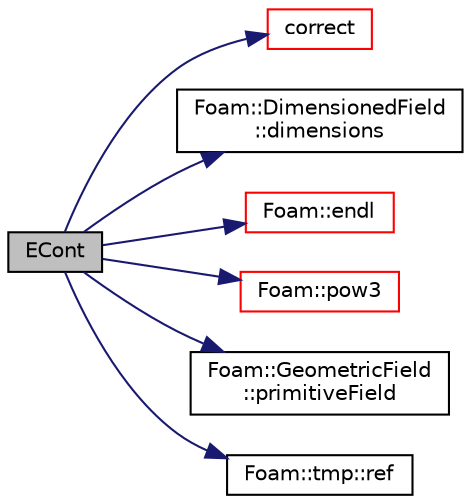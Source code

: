 digraph "ECont"
{
  bgcolor="transparent";
  edge [fontname="Helvetica",fontsize="10",labelfontname="Helvetica",labelfontsize="10"];
  node [fontname="Helvetica",fontsize="10",shape=record];
  rankdir="LR";
  Node320 [label="ECont",height=0.2,width=0.4,color="black", fillcolor="grey75", style="filled", fontcolor="black"];
  Node320 -> Node321 [color="midnightblue",fontsize="10",style="solid",fontname="Helvetica"];
  Node321 [label="correct",height=0.2,width=0.4,color="red",URL="$a31409.html#ad5fdfbbbf9db43e58f7e4abc12e260fa",tooltip="Correct rays. "];
  Node320 -> Node323 [color="midnightblue",fontsize="10",style="solid",fontname="Helvetica"];
  Node323 [label="Foam::DimensionedField\l::dimensions",height=0.2,width=0.4,color="black",URL="$a27497.html#a512673c2674ca2d38885f1bb5f6994fb",tooltip="Return dimensions. "];
  Node320 -> Node324 [color="midnightblue",fontsize="10",style="solid",fontname="Helvetica"];
  Node324 [label="Foam::endl",height=0.2,width=0.4,color="red",URL="$a21851.html#a2db8fe02a0d3909e9351bb4275b23ce4",tooltip="Add newline and flush stream. "];
  Node320 -> Node326 [color="midnightblue",fontsize="10",style="solid",fontname="Helvetica"];
  Node326 [label="Foam::pow3",height=0.2,width=0.4,color="red",URL="$a21851.html#a2e8f5d970ee4fb466536c3c46bae91fe"];
  Node320 -> Node330 [color="midnightblue",fontsize="10",style="solid",fontname="Helvetica"];
  Node330 [label="Foam::GeometricField\l::primitiveField",height=0.2,width=0.4,color="black",URL="$a23249.html#a3d8b34acd265b26c7d4984d1618f9ee2",tooltip="Return a const-reference to the internal field. "];
  Node320 -> Node331 [color="midnightblue",fontsize="10",style="solid",fontname="Helvetica"];
  Node331 [label="Foam::tmp::ref",height=0.2,width=0.4,color="black",URL="$a27077.html#aeaf81e641282874cef07f5b808efc83b",tooltip="Return non-const reference or generate a fatal error. "];
}

